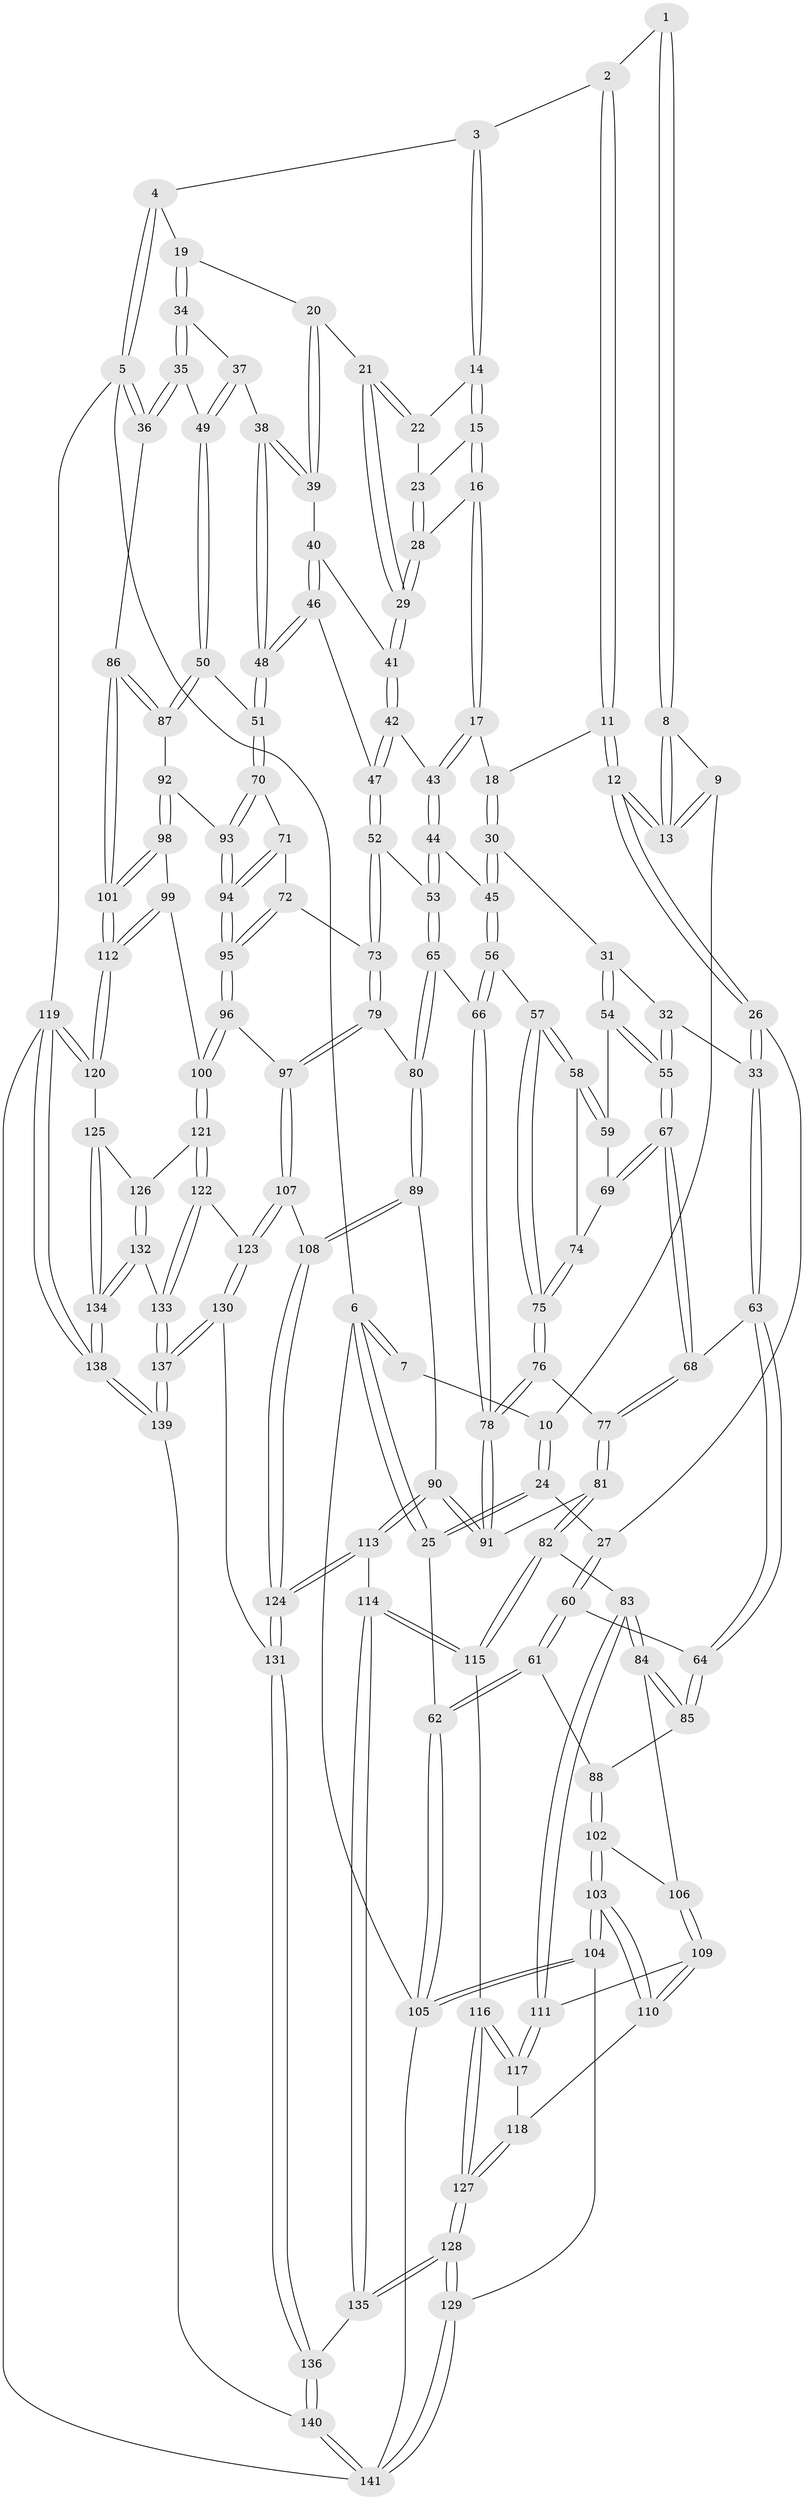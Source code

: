 // Generated by graph-tools (version 1.1) at 2025/38/03/09/25 02:38:34]
// undirected, 141 vertices, 349 edges
graph export_dot {
graph [start="1"]
  node [color=gray90,style=filled];
  1 [pos="+0.1996956293991405+0"];
  2 [pos="+0.31854027228827025+0"];
  3 [pos="+0.6339629429474389+0"];
  4 [pos="+0.8149425186755518+0"];
  5 [pos="+1+0"];
  6 [pos="+0+0"];
  7 [pos="+0+0"];
  8 [pos="+0.16076735128113775+0.02299396619518307"];
  9 [pos="+0.07580686509922749+0.02607182568271166"];
  10 [pos="+0.06404370480276761+0.023487682939240914"];
  11 [pos="+0.33601002084793524+0"];
  12 [pos="+0.20467198148887186+0.15968973256447466"];
  13 [pos="+0.17843159573393919+0.09403807439680009"];
  14 [pos="+0.6287265890709318+0"];
  15 [pos="+0.5793233762188608+0"];
  16 [pos="+0.5351762798472319+0.07724243378559055"];
  17 [pos="+0.5320478419183992+0.08079394489505848"];
  18 [pos="+0.3655220033090875+0.013643770995914779"];
  19 [pos="+0.8532503783048005+0"];
  20 [pos="+0.8207377307884076+0.025268794423235985"];
  21 [pos="+0.7460814619129422+0.07972110581420445"];
  22 [pos="+0.6951805751472585+0.03905016036942053"];
  23 [pos="+0.6686215525919158+0.08165999558840116"];
  24 [pos="+0.016404097004566333+0.1603697675111479"];
  25 [pos="+0+0.16376466910082446"];
  26 [pos="+0.19539050324658716+0.1988197187120787"];
  27 [pos="+0.1436345907448465+0.2103191579337132"];
  28 [pos="+0.6753356724746914+0.12027202650025719"];
  29 [pos="+0.7037463559536359+0.15397087732996392"];
  30 [pos="+0.41001969805226185+0.22241895264254788"];
  31 [pos="+0.3807715380201818+0.22978712142903315"];
  32 [pos="+0.3570769599062324+0.2293633659178355"];
  33 [pos="+0.2210871378182915+0.21587250043360723"];
  34 [pos="+0.9750918335378114+0.13256661753077656"];
  35 [pos="+1+0.17251500638833792"];
  36 [pos="+1+0.17706412508160904"];
  37 [pos="+0.9123315306400107+0.18034256852021907"];
  38 [pos="+0.8960605929262914+0.1871800289093325"];
  39 [pos="+0.8067312155389976+0.18348490504650414"];
  40 [pos="+0.7850874362761914+0.19266756725652623"];
  41 [pos="+0.7050920200569817+0.16580379035120613"];
  42 [pos="+0.6334779208894183+0.23558522714420024"];
  43 [pos="+0.5056643931481452+0.2085462667976108"];
  44 [pos="+0.4739945831577814+0.22905056554337244"];
  45 [pos="+0.46955533377812864+0.22997836613877454"];
  46 [pos="+0.7889905214264519+0.3239353306804872"];
  47 [pos="+0.6665359237033587+0.3083649432612733"];
  48 [pos="+0.8380602830605989+0.36881995112416943"];
  49 [pos="+0.9347528507382132+0.29393496046459705"];
  50 [pos="+0.8892585656526945+0.37955717904865993"];
  51 [pos="+0.838230192029145+0.3691142866901778"];
  52 [pos="+0.6469277364852861+0.35692125806395014"];
  53 [pos="+0.5536976344550982+0.38530493756245393"];
  54 [pos="+0.3683665993636971+0.3321781753812053"];
  55 [pos="+0.31738175692234694+0.3698412415464833"];
  56 [pos="+0.43998085557229405+0.3780438782491945"];
  57 [pos="+0.3974489391946687+0.3922092749941126"];
  58 [pos="+0.39383094584317063+0.38885333721113663"];
  59 [pos="+0.37399167296045177+0.3621648335323481"];
  60 [pos="+0.12003779607955994+0.26567883349534577"];
  61 [pos="+0.02524405278452564+0.4347393079927412"];
  62 [pos="+0+0.44728954562256223"];
  63 [pos="+0.24888846007269302+0.37483909561353934"];
  64 [pos="+0.1832961592196565+0.420412057451514"];
  65 [pos="+0.539954821207145+0.4165797147757151"];
  66 [pos="+0.477899869990719+0.4237328136279493"];
  67 [pos="+0.31092236376329874+0.3787461516812136"];
  68 [pos="+0.2655370070898308+0.3873510843472925"];
  69 [pos="+0.32565565331081+0.38337755509443355"];
  70 [pos="+0.8167259689956924+0.39822437766826807"];
  71 [pos="+0.8044193295063866+0.41264866093152663"];
  72 [pos="+0.726407031973444+0.47072339920400974"];
  73 [pos="+0.6909525804349788+0.46956596505558434"];
  74 [pos="+0.33332186657084+0.3897033545963723"];
  75 [pos="+0.37340922751221944+0.44873132135445065"];
  76 [pos="+0.37277457759912364+0.4544951286763459"];
  77 [pos="+0.2983747975118447+0.47735787194035423"];
  78 [pos="+0.43151190349303464+0.49615674543912547"];
  79 [pos="+0.6201990232971286+0.5226001107914773"];
  80 [pos="+0.5917492411862122+0.5260195289490114"];
  81 [pos="+0.26730002016594046+0.5415770140750702"];
  82 [pos="+0.24924979197287314+0.5566732359239035"];
  83 [pos="+0.22057626011895423+0.5560903199287164"];
  84 [pos="+0.17322815784863135+0.5336434785153198"];
  85 [pos="+0.12974959038736553+0.47750833778211527"];
  86 [pos="+1+0.432903100495546"];
  87 [pos="+0.9510939082529478+0.4155719204032891"];
  88 [pos="+0.04104784103058467+0.4444033466750091"];
  89 [pos="+0.49160848538072205+0.6157818040574567"];
  90 [pos="+0.49149226508885596+0.6157858697595251"];
  91 [pos="+0.44917973885981416+0.5621598925211424"];
  92 [pos="+0.9056427401783308+0.5140367717599115"];
  93 [pos="+0.8705379434944686+0.520368388569395"];
  94 [pos="+0.8414803375984888+0.5319278029514029"];
  95 [pos="+0.7954761975332229+0.5895239457003443"];
  96 [pos="+0.7971531692100842+0.6350846133489864"];
  97 [pos="+0.7240895506240994+0.6577624759780312"];
  98 [pos="+0.9116227865447877+0.5317373946914324"];
  99 [pos="+0.9129786765284386+0.5889710706465581"];
  100 [pos="+0.8312080582795474+0.6541526670574811"];
  101 [pos="+1+0.6072935785811403"];
  102 [pos="+0.053555601830867085+0.5880485016154767"];
  103 [pos="+0+0.6993560139645213"];
  104 [pos="+0+0.7600151372635571"];
  105 [pos="+0+0.7537619919694758"];
  106 [pos="+0.12359379785500614+0.5884085400654773"];
  107 [pos="+0.6828121066085321+0.7041440027918192"];
  108 [pos="+0.5307114266726531+0.6516081231609333"];
  109 [pos="+0.09820147119907394+0.6533732050377642"];
  110 [pos="+0.06839354635653129+0.6898594616438048"];
  111 [pos="+0.1883052574022135+0.6451217971150043"];
  112 [pos="+1+0.6358998115619209"];
  113 [pos="+0.40810586028674706+0.6961800330652688"];
  114 [pos="+0.35966682184135174+0.724317604919622"];
  115 [pos="+0.3412566769307131+0.7157529653040975"];
  116 [pos="+0.23161929470063372+0.7348058730881127"];
  117 [pos="+0.1889286757702563+0.6707199498423964"];
  118 [pos="+0.10416736222068226+0.7081443235573613"];
  119 [pos="+1+1"];
  120 [pos="+1+0.6955720871185748"];
  121 [pos="+0.8736637833087009+0.7185667051434576"];
  122 [pos="+0.7776385705315183+0.8326646882407664"];
  123 [pos="+0.6788369647769249+0.8280841611903579"];
  124 [pos="+0.5772420410113794+0.8612270979164105"];
  125 [pos="+0.9264111372733698+0.7326415616498057"];
  126 [pos="+0.8876145033017909+0.7237306226923778"];
  127 [pos="+0.17460556007369352+0.7845287228037896"];
  128 [pos="+0.14938094688137335+0.9024973431673847"];
  129 [pos="+0.1413522918883367+0.9129970689093404"];
  130 [pos="+0.6219984971062856+0.8804917735739328"];
  131 [pos="+0.5812122129750347+0.8694754824147507"];
  132 [pos="+0.8730523127984888+0.9163679944081178"];
  133 [pos="+0.8423489247504302+0.9038913367936253"];
  134 [pos="+0.9252487731963451+0.9470857333429529"];
  135 [pos="+0.3628941804905943+0.8317562205449811"];
  136 [pos="+0.4201889010467344+0.9153294701071256"];
  137 [pos="+0.6674996944570497+1"];
  138 [pos="+1+1"];
  139 [pos="+0.6752222960487441+1"];
  140 [pos="+0.33511724148231603+1"];
  141 [pos="+0.2023548506803863+1"];
  1 -- 2;
  1 -- 8;
  1 -- 8;
  2 -- 3;
  2 -- 11;
  2 -- 11;
  3 -- 4;
  3 -- 14;
  3 -- 14;
  4 -- 5;
  4 -- 5;
  4 -- 19;
  5 -- 6;
  5 -- 36;
  5 -- 36;
  5 -- 119;
  6 -- 7;
  6 -- 7;
  6 -- 25;
  6 -- 25;
  6 -- 105;
  7 -- 10;
  8 -- 9;
  8 -- 13;
  8 -- 13;
  9 -- 10;
  9 -- 13;
  9 -- 13;
  10 -- 24;
  10 -- 24;
  11 -- 12;
  11 -- 12;
  11 -- 18;
  12 -- 13;
  12 -- 13;
  12 -- 26;
  12 -- 26;
  14 -- 15;
  14 -- 15;
  14 -- 22;
  15 -- 16;
  15 -- 16;
  15 -- 23;
  16 -- 17;
  16 -- 17;
  16 -- 28;
  17 -- 18;
  17 -- 43;
  17 -- 43;
  18 -- 30;
  18 -- 30;
  19 -- 20;
  19 -- 34;
  19 -- 34;
  20 -- 21;
  20 -- 39;
  20 -- 39;
  21 -- 22;
  21 -- 22;
  21 -- 29;
  21 -- 29;
  22 -- 23;
  23 -- 28;
  23 -- 28;
  24 -- 25;
  24 -- 25;
  24 -- 27;
  25 -- 62;
  26 -- 27;
  26 -- 33;
  26 -- 33;
  27 -- 60;
  27 -- 60;
  28 -- 29;
  28 -- 29;
  29 -- 41;
  29 -- 41;
  30 -- 31;
  30 -- 45;
  30 -- 45;
  31 -- 32;
  31 -- 54;
  31 -- 54;
  32 -- 33;
  32 -- 55;
  32 -- 55;
  33 -- 63;
  33 -- 63;
  34 -- 35;
  34 -- 35;
  34 -- 37;
  35 -- 36;
  35 -- 36;
  35 -- 49;
  36 -- 86;
  37 -- 38;
  37 -- 49;
  37 -- 49;
  38 -- 39;
  38 -- 39;
  38 -- 48;
  38 -- 48;
  39 -- 40;
  40 -- 41;
  40 -- 46;
  40 -- 46;
  41 -- 42;
  41 -- 42;
  42 -- 43;
  42 -- 47;
  42 -- 47;
  43 -- 44;
  43 -- 44;
  44 -- 45;
  44 -- 53;
  44 -- 53;
  45 -- 56;
  45 -- 56;
  46 -- 47;
  46 -- 48;
  46 -- 48;
  47 -- 52;
  47 -- 52;
  48 -- 51;
  48 -- 51;
  49 -- 50;
  49 -- 50;
  50 -- 51;
  50 -- 87;
  50 -- 87;
  51 -- 70;
  51 -- 70;
  52 -- 53;
  52 -- 73;
  52 -- 73;
  53 -- 65;
  53 -- 65;
  54 -- 55;
  54 -- 55;
  54 -- 59;
  55 -- 67;
  55 -- 67;
  56 -- 57;
  56 -- 66;
  56 -- 66;
  57 -- 58;
  57 -- 58;
  57 -- 75;
  57 -- 75;
  58 -- 59;
  58 -- 59;
  58 -- 74;
  59 -- 69;
  60 -- 61;
  60 -- 61;
  60 -- 64;
  61 -- 62;
  61 -- 62;
  61 -- 88;
  62 -- 105;
  62 -- 105;
  63 -- 64;
  63 -- 64;
  63 -- 68;
  64 -- 85;
  64 -- 85;
  65 -- 66;
  65 -- 80;
  65 -- 80;
  66 -- 78;
  66 -- 78;
  67 -- 68;
  67 -- 68;
  67 -- 69;
  67 -- 69;
  68 -- 77;
  68 -- 77;
  69 -- 74;
  70 -- 71;
  70 -- 93;
  70 -- 93;
  71 -- 72;
  71 -- 94;
  71 -- 94;
  72 -- 73;
  72 -- 95;
  72 -- 95;
  73 -- 79;
  73 -- 79;
  74 -- 75;
  74 -- 75;
  75 -- 76;
  75 -- 76;
  76 -- 77;
  76 -- 78;
  76 -- 78;
  77 -- 81;
  77 -- 81;
  78 -- 91;
  78 -- 91;
  79 -- 80;
  79 -- 97;
  79 -- 97;
  80 -- 89;
  80 -- 89;
  81 -- 82;
  81 -- 82;
  81 -- 91;
  82 -- 83;
  82 -- 115;
  82 -- 115;
  83 -- 84;
  83 -- 84;
  83 -- 111;
  83 -- 111;
  84 -- 85;
  84 -- 85;
  84 -- 106;
  85 -- 88;
  86 -- 87;
  86 -- 87;
  86 -- 101;
  86 -- 101;
  87 -- 92;
  88 -- 102;
  88 -- 102;
  89 -- 90;
  89 -- 108;
  89 -- 108;
  90 -- 91;
  90 -- 91;
  90 -- 113;
  90 -- 113;
  92 -- 93;
  92 -- 98;
  92 -- 98;
  93 -- 94;
  93 -- 94;
  94 -- 95;
  94 -- 95;
  95 -- 96;
  95 -- 96;
  96 -- 97;
  96 -- 100;
  96 -- 100;
  97 -- 107;
  97 -- 107;
  98 -- 99;
  98 -- 101;
  98 -- 101;
  99 -- 100;
  99 -- 112;
  99 -- 112;
  100 -- 121;
  100 -- 121;
  101 -- 112;
  101 -- 112;
  102 -- 103;
  102 -- 103;
  102 -- 106;
  103 -- 104;
  103 -- 104;
  103 -- 110;
  103 -- 110;
  104 -- 105;
  104 -- 105;
  104 -- 129;
  105 -- 141;
  106 -- 109;
  106 -- 109;
  107 -- 108;
  107 -- 123;
  107 -- 123;
  108 -- 124;
  108 -- 124;
  109 -- 110;
  109 -- 110;
  109 -- 111;
  110 -- 118;
  111 -- 117;
  111 -- 117;
  112 -- 120;
  112 -- 120;
  113 -- 114;
  113 -- 124;
  113 -- 124;
  114 -- 115;
  114 -- 115;
  114 -- 135;
  114 -- 135;
  115 -- 116;
  116 -- 117;
  116 -- 117;
  116 -- 127;
  116 -- 127;
  117 -- 118;
  118 -- 127;
  118 -- 127;
  119 -- 120;
  119 -- 120;
  119 -- 138;
  119 -- 138;
  119 -- 141;
  120 -- 125;
  121 -- 122;
  121 -- 122;
  121 -- 126;
  122 -- 123;
  122 -- 133;
  122 -- 133;
  123 -- 130;
  123 -- 130;
  124 -- 131;
  124 -- 131;
  125 -- 126;
  125 -- 134;
  125 -- 134;
  126 -- 132;
  126 -- 132;
  127 -- 128;
  127 -- 128;
  128 -- 129;
  128 -- 129;
  128 -- 135;
  128 -- 135;
  129 -- 141;
  129 -- 141;
  130 -- 131;
  130 -- 137;
  130 -- 137;
  131 -- 136;
  131 -- 136;
  132 -- 133;
  132 -- 134;
  132 -- 134;
  133 -- 137;
  133 -- 137;
  134 -- 138;
  134 -- 138;
  135 -- 136;
  136 -- 140;
  136 -- 140;
  137 -- 139;
  137 -- 139;
  138 -- 139;
  138 -- 139;
  139 -- 140;
  140 -- 141;
  140 -- 141;
}
